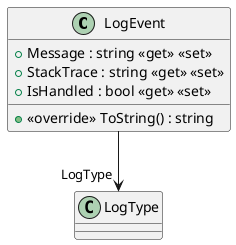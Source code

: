 @startuml
class LogEvent {
    + Message : string <<get>> <<set>>
    + StackTrace : string <<get>> <<set>>
    + IsHandled : bool <<get>> <<set>>
    + <<override>> ToString() : string
}
LogEvent --> "LogType" LogType
@enduml
